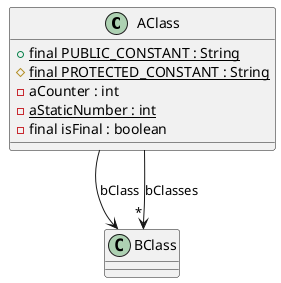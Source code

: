 @startuml

class AClass {
	+ {static} final PUBLIC_CONSTANT : String
	# {static} final PROTECTED_CONSTANT : String
	- aCounter : int
	- {static} aStaticNumber : int
	- final isFinal : boolean
}

AClass --> BClass : bClass

AClass --> "*" BClass : bClasses

@enduml